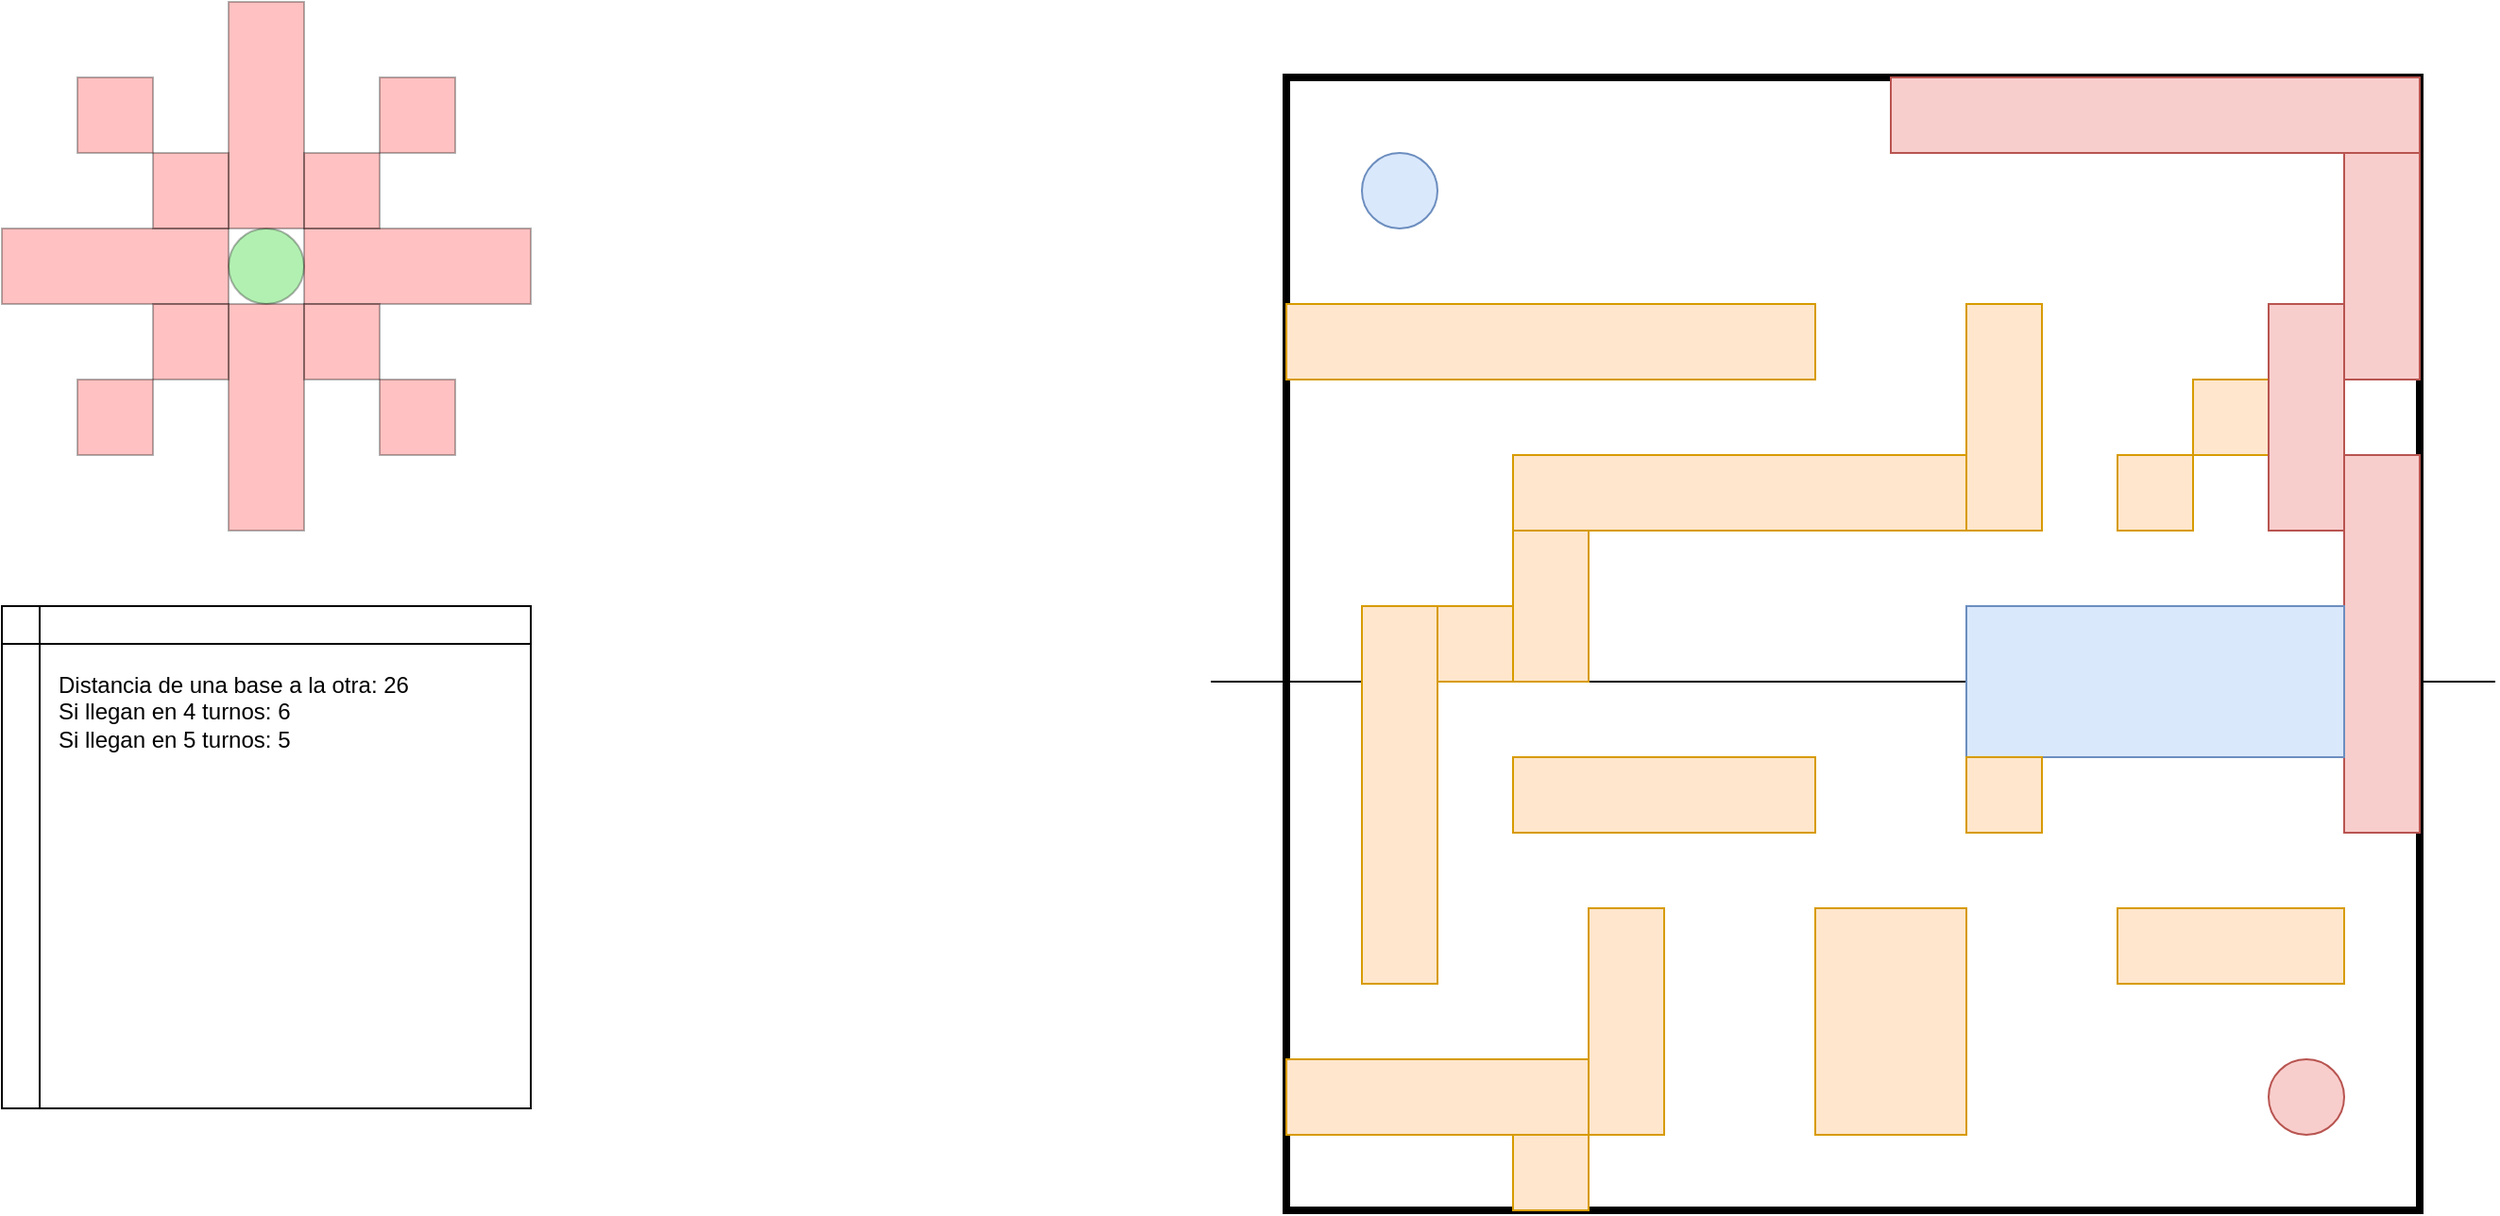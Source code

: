 <mxfile version="14.5.0" type="github">
  <diagram id="_yiUwRokFOnQKQJ4L_2b" name="Page-1">
    <mxGraphModel dx="2354" dy="1489" grid="1" gridSize="40" guides="1" tooltips="1" connect="1" arrows="1" fold="1" page="1" pageScale="1" pageWidth="1169" pageHeight="827" math="0" shadow="0">
      <root>
        <mxCell id="0" />
        <mxCell id="1" parent="0" />
        <mxCell id="QUq8jVQ-3CsHZDVAN7Um-1" value="" style="rounded=0;whiteSpace=wrap;html=1;fillColor=none;strokeWidth=4;" parent="1" vertex="1">
          <mxGeometry width="600" height="600" as="geometry" />
        </mxCell>
        <mxCell id="QUq8jVQ-3CsHZDVAN7Um-2" value="" style="rounded=0;whiteSpace=wrap;html=1;strokeWidth=1;fillColor=#ffe6cc;strokeColor=#d79b00;" parent="1" vertex="1">
          <mxGeometry y="120" width="280" height="40" as="geometry" />
        </mxCell>
        <mxCell id="QUq8jVQ-3CsHZDVAN7Um-3" value="" style="ellipse;whiteSpace=wrap;html=1;aspect=fixed;strokeWidth=1;fillColor=#dae8fc;strokeColor=#6c8ebf;" parent="1" vertex="1">
          <mxGeometry x="40" y="40" width="40" height="40" as="geometry" />
        </mxCell>
        <mxCell id="QUq8jVQ-3CsHZDVAN7Um-4" value="" style="ellipse;whiteSpace=wrap;html=1;aspect=fixed;strokeWidth=1;fillColor=#f8cecc;strokeColor=#b85450;" parent="1" vertex="1">
          <mxGeometry x="520" y="520" width="40" height="40" as="geometry" />
        </mxCell>
        <mxCell id="_W_RC7Hk2FGRDH1CuONX-1" value="" style="endArrow=none;html=1;" parent="1" edge="1">
          <mxGeometry width="50" height="50" relative="1" as="geometry">
            <mxPoint x="-40" y="320" as="sourcePoint" />
            <mxPoint x="640" y="320" as="targetPoint" />
          </mxGeometry>
        </mxCell>
        <mxCell id="_W_RC7Hk2FGRDH1CuONX-2" value="" style="rounded=0;whiteSpace=wrap;html=1;strokeWidth=1;fillColor=#ffe6cc;strokeColor=#d79b00;" parent="1" vertex="1">
          <mxGeometry x="120" y="200" width="240" height="40" as="geometry" />
        </mxCell>
        <mxCell id="_W_RC7Hk2FGRDH1CuONX-3" value="" style="rounded=0;whiteSpace=wrap;html=1;strokeWidth=1;fillColor=#ffe6cc;strokeColor=#d79b00;" parent="1" vertex="1">
          <mxGeometry x="120" y="240" width="40" height="80" as="geometry" />
        </mxCell>
        <mxCell id="_W_RC7Hk2FGRDH1CuONX-4" value="" style="rounded=0;whiteSpace=wrap;html=1;strokeWidth=1;fillColor=#ffe6cc;strokeColor=#d79b00;" parent="1" vertex="1">
          <mxGeometry x="360" y="120" width="40" height="120" as="geometry" />
        </mxCell>
        <mxCell id="_W_RC7Hk2FGRDH1CuONX-5" value="" style="rounded=0;whiteSpace=wrap;html=1;strokeWidth=1;fillColor=#ffe6cc;strokeColor=#d79b00;" parent="1" vertex="1">
          <mxGeometry x="40" y="280" width="40" height="200" as="geometry" />
        </mxCell>
        <mxCell id="_W_RC7Hk2FGRDH1CuONX-7" value="" style="rounded=0;whiteSpace=wrap;html=1;strokeWidth=1;fillColor=#ffe6cc;strokeColor=#d79b00;" parent="1" vertex="1">
          <mxGeometry x="80" y="280" width="40" height="40" as="geometry" />
        </mxCell>
        <mxCell id="_W_RC7Hk2FGRDH1CuONX-9" value="" style="rounded=0;whiteSpace=wrap;html=1;strokeWidth=1;fillColor=#f8cecc;strokeColor=#b85450;" parent="1" vertex="1">
          <mxGeometry x="560" y="200" width="40" height="200" as="geometry" />
        </mxCell>
        <mxCell id="_W_RC7Hk2FGRDH1CuONX-10" value="" style="rounded=0;whiteSpace=wrap;html=1;strokeWidth=1;fillColor=#f8cecc;strokeColor=#b85450;" parent="1" vertex="1">
          <mxGeometry x="320" width="280" height="40" as="geometry" />
        </mxCell>
        <mxCell id="_W_RC7Hk2FGRDH1CuONX-11" value="" style="rounded=0;whiteSpace=wrap;html=1;strokeWidth=1;fillColor=#dae8fc;strokeColor=#6c8ebf;" parent="1" vertex="1">
          <mxGeometry x="360" y="280" width="200" height="80" as="geometry" />
        </mxCell>
        <mxCell id="_W_RC7Hk2FGRDH1CuONX-16" value="" style="rounded=0;whiteSpace=wrap;html=1;strokeWidth=1;fillColor=#ffe6cc;strokeColor=#d79b00;" parent="1" vertex="1">
          <mxGeometry x="440" y="200" width="40" height="40" as="geometry" />
        </mxCell>
        <mxCell id="_W_RC7Hk2FGRDH1CuONX-17" value="" style="rounded=0;whiteSpace=wrap;html=1;strokeWidth=1;fillColor=#ffe6cc;strokeColor=#d79b00;" parent="1" vertex="1">
          <mxGeometry x="480" y="160" width="40" height="40" as="geometry" />
        </mxCell>
        <mxCell id="_W_RC7Hk2FGRDH1CuONX-18" value="" style="rounded=0;whiteSpace=wrap;html=1;strokeWidth=1;fillColor=#ffe6cc;strokeColor=#d79b00;" parent="1" vertex="1">
          <mxGeometry x="440" y="440" width="120" height="40" as="geometry" />
        </mxCell>
        <mxCell id="_W_RC7Hk2FGRDH1CuONX-19" value="" style="rounded=0;whiteSpace=wrap;html=1;strokeWidth=1;fillColor=#ffe6cc;strokeColor=#d79b00;" parent="1" vertex="1">
          <mxGeometry y="520" width="160" height="40" as="geometry" />
        </mxCell>
        <mxCell id="_W_RC7Hk2FGRDH1CuONX-20" value="" style="rounded=0;whiteSpace=wrap;html=1;strokeWidth=1;fillColor=#ffe6cc;strokeColor=#d79b00;" parent="1" vertex="1">
          <mxGeometry x="120" y="560" width="40" height="40" as="geometry" />
        </mxCell>
        <mxCell id="_W_RC7Hk2FGRDH1CuONX-21" value="" style="rounded=0;whiteSpace=wrap;html=1;strokeWidth=1;fillColor=#ffe6cc;strokeColor=#d79b00;" parent="1" vertex="1">
          <mxGeometry x="160" y="440" width="40" height="120" as="geometry" />
        </mxCell>
        <mxCell id="_W_RC7Hk2FGRDH1CuONX-22" value="" style="rounded=0;whiteSpace=wrap;html=1;strokeWidth=1;fillColor=#ffe6cc;strokeColor=#d79b00;" parent="1" vertex="1">
          <mxGeometry x="120" y="360" width="160" height="40" as="geometry" />
        </mxCell>
        <mxCell id="_W_RC7Hk2FGRDH1CuONX-23" value="" style="rounded=0;whiteSpace=wrap;html=1;strokeWidth=1;fillColor=#ffe6cc;strokeColor=#d79b00;" parent="1" vertex="1">
          <mxGeometry x="280" y="440" width="80" height="120" as="geometry" />
        </mxCell>
        <mxCell id="_W_RC7Hk2FGRDH1CuONX-25" value="" style="rounded=0;whiteSpace=wrap;html=1;strokeWidth=1;fillColor=#ffe6cc;strokeColor=#d79b00;" parent="1" vertex="1">
          <mxGeometry x="360" y="360" width="40" height="40" as="geometry" />
        </mxCell>
        <mxCell id="QKz0i4Ya-4XRhN0GM1Uq-62" value="" style="ellipse;whiteSpace=wrap;html=1;aspect=fixed;opacity=30;fillColor=#00CC00;" parent="1" vertex="1">
          <mxGeometry x="-560" y="80" width="40" height="40" as="geometry" />
        </mxCell>
        <mxCell id="QKz0i4Ya-4XRhN0GM1Uq-63" value="" style="rounded=0;whiteSpace=wrap;html=1;fillColor=#FF3333;gradientColor=none;opacity=30;" parent="1" vertex="1">
          <mxGeometry x="-520" y="80" width="120" height="40" as="geometry" />
        </mxCell>
        <mxCell id="QKz0i4Ya-4XRhN0GM1Uq-64" value="" style="rounded=0;whiteSpace=wrap;html=1;fillColor=#FF3333;gradientColor=none;opacity=30;" parent="1" vertex="1">
          <mxGeometry x="-680" y="80" width="120" height="40" as="geometry" />
        </mxCell>
        <mxCell id="QKz0i4Ya-4XRhN0GM1Uq-65" value="" style="rounded=0;whiteSpace=wrap;html=1;fillColor=#FF3333;gradientColor=none;opacity=30;direction=south;" parent="1" vertex="1">
          <mxGeometry x="-560" y="120" width="40" height="120" as="geometry" />
        </mxCell>
        <mxCell id="QKz0i4Ya-4XRhN0GM1Uq-66" value="" style="rounded=0;whiteSpace=wrap;html=1;fillColor=#FF3333;gradientColor=none;opacity=30;direction=south;" parent="1" vertex="1">
          <mxGeometry x="-560" y="-40" width="40" height="120" as="geometry" />
        </mxCell>
        <mxCell id="QKz0i4Ya-4XRhN0GM1Uq-67" value="" style="rounded=0;whiteSpace=wrap;html=1;fillColor=#FF3333;gradientColor=none;opacity=30;" parent="1" vertex="1">
          <mxGeometry x="-520" y="120" width="40" height="40" as="geometry" />
        </mxCell>
        <mxCell id="QKz0i4Ya-4XRhN0GM1Uq-68" value="" style="rounded=0;whiteSpace=wrap;html=1;fillColor=#FF3333;gradientColor=none;opacity=30;" parent="1" vertex="1">
          <mxGeometry x="-520" y="40" width="40" height="40" as="geometry" />
        </mxCell>
        <mxCell id="QKz0i4Ya-4XRhN0GM1Uq-69" value="" style="rounded=0;whiteSpace=wrap;html=1;fillColor=#FF3333;gradientColor=none;opacity=30;" parent="1" vertex="1">
          <mxGeometry x="-480" width="40" height="40" as="geometry" />
        </mxCell>
        <mxCell id="QKz0i4Ya-4XRhN0GM1Uq-70" value="" style="rounded=0;whiteSpace=wrap;html=1;fillColor=#FF3333;gradientColor=none;opacity=30;" parent="1" vertex="1">
          <mxGeometry x="-480" y="160" width="40" height="40" as="geometry" />
        </mxCell>
        <mxCell id="QKz0i4Ya-4XRhN0GM1Uq-72" value="" style="rounded=0;whiteSpace=wrap;html=1;fillColor=#FF3333;gradientColor=none;opacity=30;" parent="1" vertex="1">
          <mxGeometry x="-600" y="120" width="40" height="40" as="geometry" />
        </mxCell>
        <mxCell id="QKz0i4Ya-4XRhN0GM1Uq-73" value="" style="rounded=0;whiteSpace=wrap;html=1;fillColor=#FF3333;gradientColor=none;opacity=30;" parent="1" vertex="1">
          <mxGeometry x="-640" y="160" width="40" height="40" as="geometry" />
        </mxCell>
        <mxCell id="QKz0i4Ya-4XRhN0GM1Uq-74" value="" style="rounded=0;whiteSpace=wrap;html=1;fillColor=#FF3333;gradientColor=none;opacity=30;" parent="1" vertex="1">
          <mxGeometry x="-600" y="40" width="40" height="40" as="geometry" />
        </mxCell>
        <mxCell id="QKz0i4Ya-4XRhN0GM1Uq-75" value="" style="rounded=0;whiteSpace=wrap;html=1;fillColor=#FF3333;gradientColor=none;opacity=30;" parent="1" vertex="1">
          <mxGeometry x="-640" width="40" height="40" as="geometry" />
        </mxCell>
        <mxCell id="7vPchGwNBWebrP7BH-vb-85" value="Distancia de una base a la otra: 26&lt;br&gt;Si llegan en 4 turnos: 6&lt;br&gt;Si llegan en 5 turnos: 5" style="shape=internalStorage;whiteSpace=wrap;html=1;backgroundOutline=1;align=left;verticalAlign=top;spacing=30;" parent="1" vertex="1">
          <mxGeometry x="-680" y="280" width="280" height="266" as="geometry" />
        </mxCell>
        <mxCell id="7vPchGwNBWebrP7BH-vb-86" value="" style="rounded=0;whiteSpace=wrap;html=1;strokeWidth=1;fillColor=#f8cecc;strokeColor=#b85450;" parent="1" vertex="1">
          <mxGeometry x="560" y="40" width="40" height="120" as="geometry" />
        </mxCell>
        <mxCell id="7vPchGwNBWebrP7BH-vb-87" value="" style="rounded=0;whiteSpace=wrap;html=1;strokeWidth=1;fillColor=#f8cecc;strokeColor=#b85450;" parent="1" vertex="1">
          <mxGeometry x="520" y="120" width="40" height="120" as="geometry" />
        </mxCell>
      </root>
    </mxGraphModel>
  </diagram>
</mxfile>
